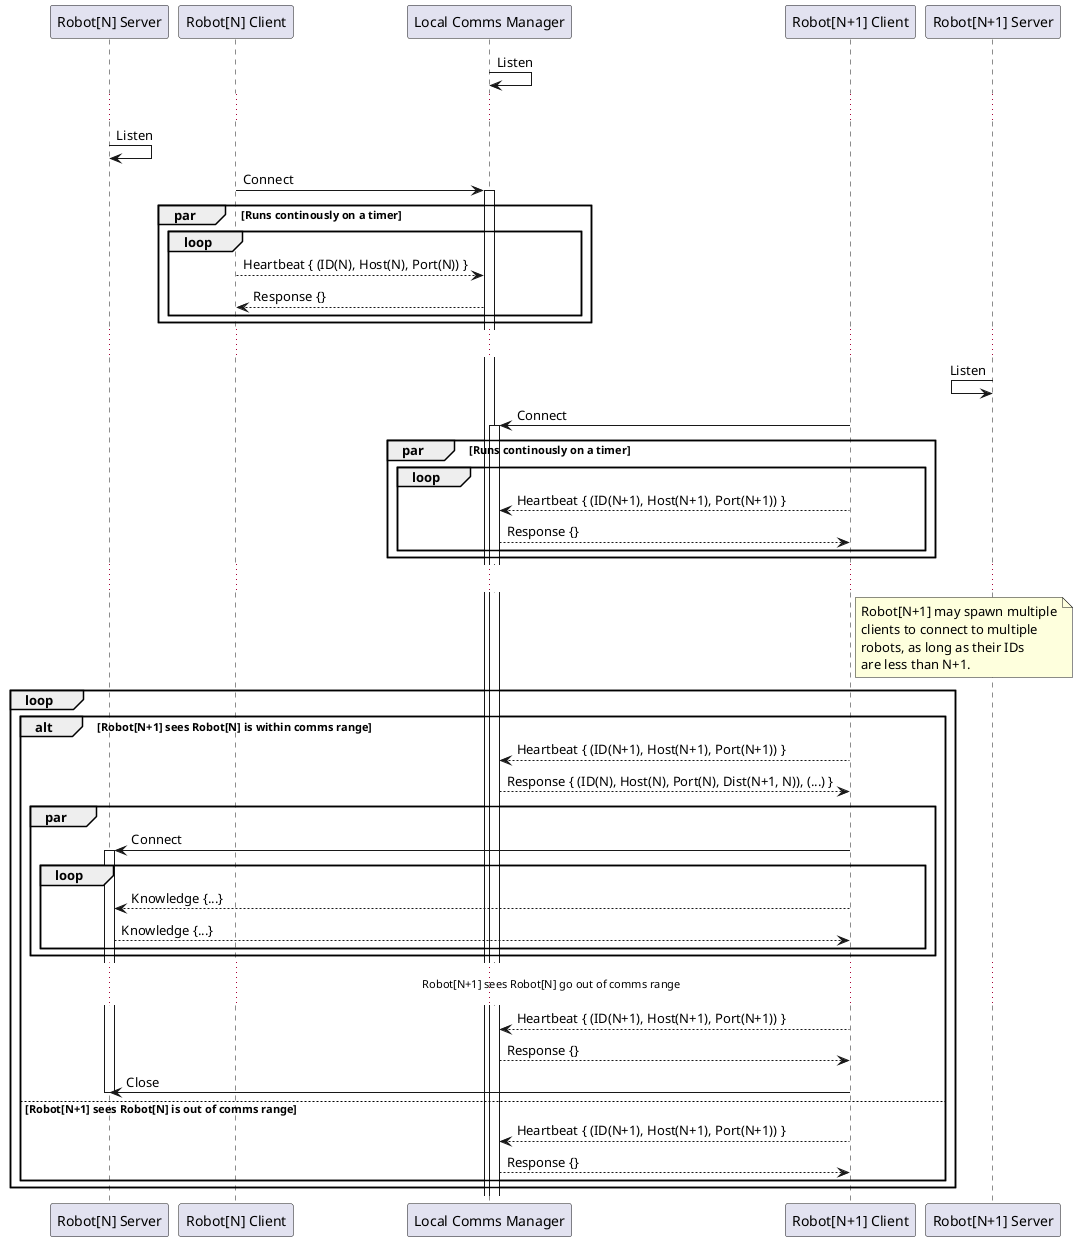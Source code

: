 @startuml

participant "Robot[N] Server"
participant "Robot[N] Client"
participant "Local Comms Manager"
participant "Robot[N+1] Client"
participant "Robot[N+1] Server"

"Local Comms Manager" -> "Local Comms Manager" : Listen

...

"Robot[N] Server" -> "Robot[N] Server" : Listen
"Robot[N] Client" -> "Local Comms Manager" : Connect
activate "Local Comms Manager"

par Runs continously on a timer
loop
"Robot[N] Client" --> "Local Comms Manager": Heartbeat { (ID(N), Host(N), Port(N)) }
"Local Comms Manager" --> "Robot[N] Client": Response {}
end
end

...

"Robot[N+1] Server" <- "Robot[N+1] Server" : Listen
"Robot[N+1] Client" -> "Local Comms Manager" : Connect
activate "Local Comms Manager"

par Runs continously on a timer
loop
"Robot[N+1] Client" --> "Local Comms Manager": Heartbeat { (ID(N+1), Host(N+1), Port(N+1)) }
"Local Comms Manager" --> "Robot[N+1] Client": Response {}
end
end

...

note right of "Robot[N+1] Client"
Robot[N+1] may spawn multiple
clients to connect to multiple
robots, as long as their IDs
are less than N+1.
end note

loop
alt Robot[N+1] sees Robot[N] is within comms range
"Robot[N+1] Client" --> "Local Comms Manager": Heartbeat { (ID(N+1), Host(N+1), Port(N+1)) }
"Local Comms Manager" --> "Robot[N+1] Client": Response { (ID(N), Host(N), Port(N), Dist(N+1, N)), (...) }
par
"Robot[N+1] Client" -> "Robot[N] Server": Connect
activate "Robot[N] Server"
loop
"Robot[N+1] Client" --> "Robot[N] Server": Knowledge {...}
"Robot[N] Server" --> "Robot[N+1] Client": Knowledge {...}
end
end
...Robot[N+1] sees Robot[N] go out of comms range...

"Robot[N+1] Client" --> "Local Comms Manager": Heartbeat { (ID(N+1), Host(N+1), Port(N+1)) }
"Local Comms Manager" --> "Robot[N+1] Client": Response {}
"Robot[N+1] Client" -> "Robot[N] Server": Close
deactivate "Robot[N] Server"

else Robot[N+1] sees Robot[N] is out of comms range
"Robot[N+1] Client" --> "Local Comms Manager": Heartbeat { (ID(N+1), Host(N+1), Port(N+1)) }
"Local Comms Manager" --> "Robot[N+1] Client": Response {}
end
end

@enduml
